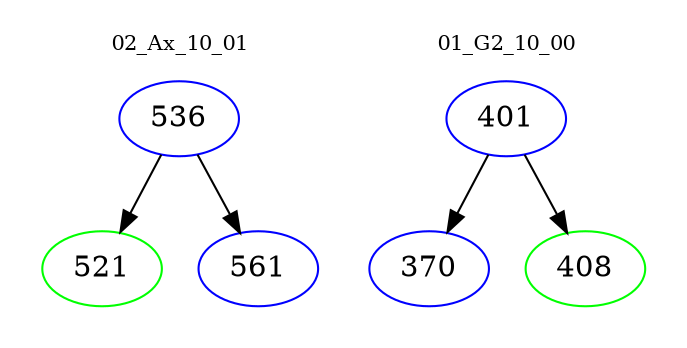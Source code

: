 digraph{
subgraph cluster_0 {
color = white
label = "02_Ax_10_01";
fontsize=10;
T0_536 [label="536", color="blue"]
T0_536 -> T0_521 [color="black"]
T0_521 [label="521", color="green"]
T0_536 -> T0_561 [color="black"]
T0_561 [label="561", color="blue"]
}
subgraph cluster_1 {
color = white
label = "01_G2_10_00";
fontsize=10;
T1_401 [label="401", color="blue"]
T1_401 -> T1_370 [color="black"]
T1_370 [label="370", color="blue"]
T1_401 -> T1_408 [color="black"]
T1_408 [label="408", color="green"]
}
}
